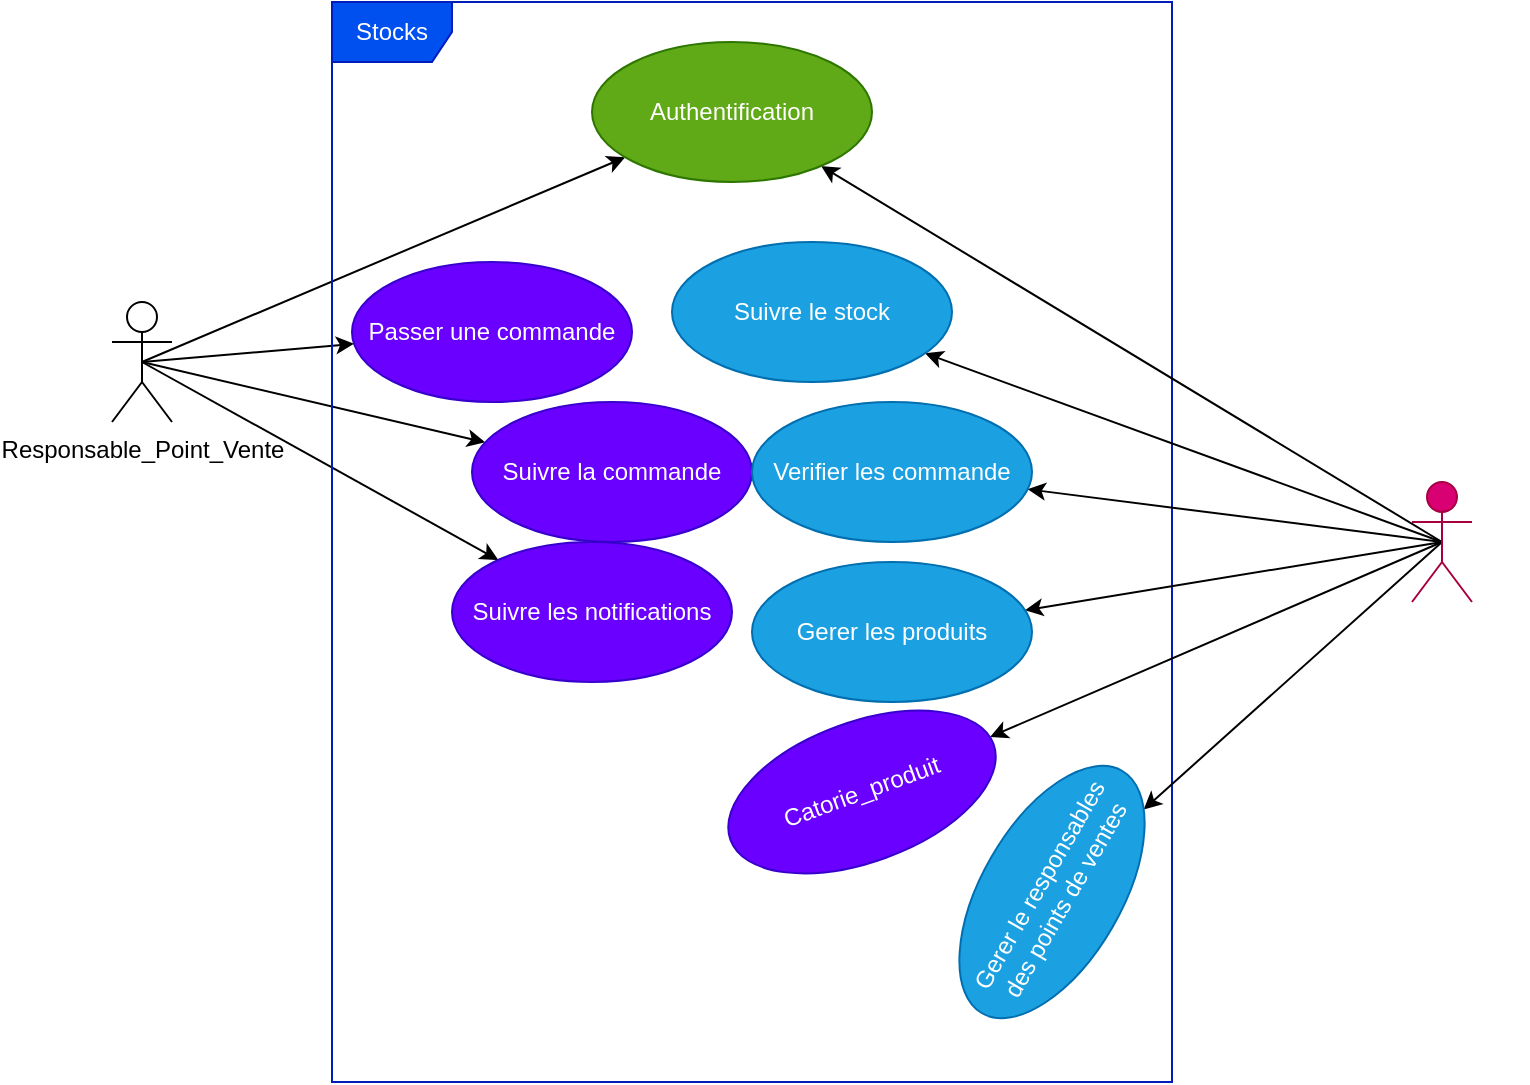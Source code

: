 <mxfile>
    <diagram id="Dg4tGHe8G9p_QbG8rH10" name="Page-1">
        <mxGraphModel dx="1457" dy="513" grid="1" gridSize="10" guides="1" tooltips="1" connect="1" arrows="1" fold="1" page="1" pageScale="1" pageWidth="850" pageHeight="1100" math="0" shadow="0">
            <root>
                <mxCell id="0"/>
                <mxCell id="1" parent="0"/>
                <mxCell id="15" style="edgeStyle=none;html=1;exitX=0.5;exitY=0.5;exitDx=0;exitDy=0;exitPerimeter=0;" edge="1" parent="1" source="2" target="12">
                    <mxGeometry relative="1" as="geometry"/>
                </mxCell>
                <mxCell id="17" style="edgeStyle=none;html=1;exitX=0.5;exitY=0.5;exitDx=0;exitDy=0;exitPerimeter=0;" edge="1" parent="1" source="2" target="14">
                    <mxGeometry relative="1" as="geometry"/>
                </mxCell>
                <mxCell id="18" style="edgeStyle=none;html=1;exitX=0.5;exitY=0.5;exitDx=0;exitDy=0;exitPerimeter=0;" edge="1" parent="1" source="2" target="8">
                    <mxGeometry relative="1" as="geometry"/>
                </mxCell>
                <mxCell id="19" style="edgeStyle=none;html=1;exitX=0.5;exitY=0.5;exitDx=0;exitDy=0;exitPerimeter=0;" edge="1" parent="1" source="2" target="11">
                    <mxGeometry relative="1" as="geometry"/>
                </mxCell>
                <mxCell id="2" value="Responsable_Point_Vente" style="shape=umlActor;verticalLabelPosition=bottom;verticalAlign=top;html=1;" vertex="1" parent="1">
                    <mxGeometry x="50" y="160" width="30" height="60" as="geometry"/>
                </mxCell>
                <mxCell id="3" value="Stocks" style="shape=umlFrame;whiteSpace=wrap;html=1;fillColor=#0050ef;fontColor=#ffffff;strokeColor=#001DBC;" vertex="1" parent="1">
                    <mxGeometry x="160" y="10" width="420" height="540" as="geometry"/>
                </mxCell>
                <mxCell id="16" style="edgeStyle=none;html=1;exitX=0.5;exitY=0.5;exitDx=0;exitDy=0;exitPerimeter=0;" edge="1" parent="1" source="4" target="12">
                    <mxGeometry relative="1" as="geometry"/>
                </mxCell>
                <mxCell id="20" style="edgeStyle=none;html=1;exitX=0.5;exitY=0.5;exitDx=0;exitDy=0;exitPerimeter=0;" edge="1" parent="1" source="4" target="13">
                    <mxGeometry relative="1" as="geometry"/>
                </mxCell>
                <mxCell id="21" style="edgeStyle=none;html=1;exitX=0.5;exitY=0.5;exitDx=0;exitDy=0;exitPerimeter=0;" edge="1" parent="1" source="4" target="10">
                    <mxGeometry relative="1" as="geometry"/>
                </mxCell>
                <mxCell id="22" style="edgeStyle=none;html=1;exitX=0.5;exitY=0.5;exitDx=0;exitDy=0;exitPerimeter=0;" edge="1" parent="1" source="4" target="9">
                    <mxGeometry relative="1" as="geometry"/>
                </mxCell>
                <mxCell id="25" style="edgeStyle=none;html=1;exitX=0.5;exitY=0.5;exitDx=0;exitDy=0;exitPerimeter=0;" edge="1" parent="1" source="4" target="24">
                    <mxGeometry relative="1" as="geometry"/>
                </mxCell>
                <mxCell id="26" style="edgeStyle=none;html=1;exitX=0.5;exitY=0.5;exitDx=0;exitDy=0;exitPerimeter=0;" edge="1" parent="1" source="4" target="23">
                    <mxGeometry relative="1" as="geometry"/>
                </mxCell>
                <mxCell id="4" value="Admin_Entrepot" style="shape=umlActor;verticalLabelPosition=bottom;verticalAlign=top;html=1;fillColor=#d80073;fontColor=#ffffff;strokeColor=#A50040;" vertex="1" parent="1">
                    <mxGeometry x="700" y="250" width="30" height="60" as="geometry"/>
                </mxCell>
                <mxCell id="8" value="Suivre la commande" style="ellipse;whiteSpace=wrap;html=1;fillColor=#6a00ff;fontColor=#ffffff;strokeColor=#3700CC;" vertex="1" parent="1">
                    <mxGeometry x="230" y="210" width="140" height="70" as="geometry"/>
                </mxCell>
                <mxCell id="9" value="Gerer les produits" style="ellipse;whiteSpace=wrap;html=1;fillColor=#1ba1e2;fontColor=#ffffff;strokeColor=#006EAF;" vertex="1" parent="1">
                    <mxGeometry x="370" y="290" width="140" height="70" as="geometry"/>
                </mxCell>
                <mxCell id="10" value="Verifier les commande" style="ellipse;whiteSpace=wrap;html=1;fillColor=#1ba1e2;fontColor=#ffffff;strokeColor=#006EAF;" vertex="1" parent="1">
                    <mxGeometry x="370" y="210" width="140" height="70" as="geometry"/>
                </mxCell>
                <mxCell id="11" value="Suivre les notifications" style="ellipse;whiteSpace=wrap;html=1;fillColor=#6a00ff;fontColor=#ffffff;strokeColor=#3700CC;" vertex="1" parent="1">
                    <mxGeometry x="220" y="280" width="140" height="70" as="geometry"/>
                </mxCell>
                <mxCell id="12" value="Authentification" style="ellipse;whiteSpace=wrap;html=1;fillColor=#60a917;fontColor=#ffffff;strokeColor=#2D7600;" vertex="1" parent="1">
                    <mxGeometry x="290" y="30" width="140" height="70" as="geometry"/>
                </mxCell>
                <mxCell id="13" value="Suivre le stock" style="ellipse;whiteSpace=wrap;html=1;fillColor=#1ba1e2;fontColor=#ffffff;strokeColor=#006EAF;" vertex="1" parent="1">
                    <mxGeometry x="330" y="130" width="140" height="70" as="geometry"/>
                </mxCell>
                <mxCell id="14" value="Passer une commande" style="ellipse;whiteSpace=wrap;html=1;fillColor=#6a00ff;fontColor=#ffffff;strokeColor=#3700CC;" vertex="1" parent="1">
                    <mxGeometry x="170" y="140" width="140" height="70" as="geometry"/>
                </mxCell>
                <mxCell id="23" value="Catorie_produit" style="ellipse;whiteSpace=wrap;html=1;rotation=-20;fillColor=#6a00ff;fontColor=#ffffff;strokeColor=#3700CC;" vertex="1" parent="1">
                    <mxGeometry x="355" y="370" width="140" height="70" as="geometry"/>
                </mxCell>
                <mxCell id="24" value="Gerer le responsables des points de ventes" style="ellipse;whiteSpace=wrap;html=1;rotation=-60;fillColor=#1ba1e2;fontColor=#ffffff;strokeColor=#006EAF;" vertex="1" parent="1">
                    <mxGeometry x="450" y="420" width="140" height="70" as="geometry"/>
                </mxCell>
            </root>
        </mxGraphModel>
    </diagram>
</mxfile>